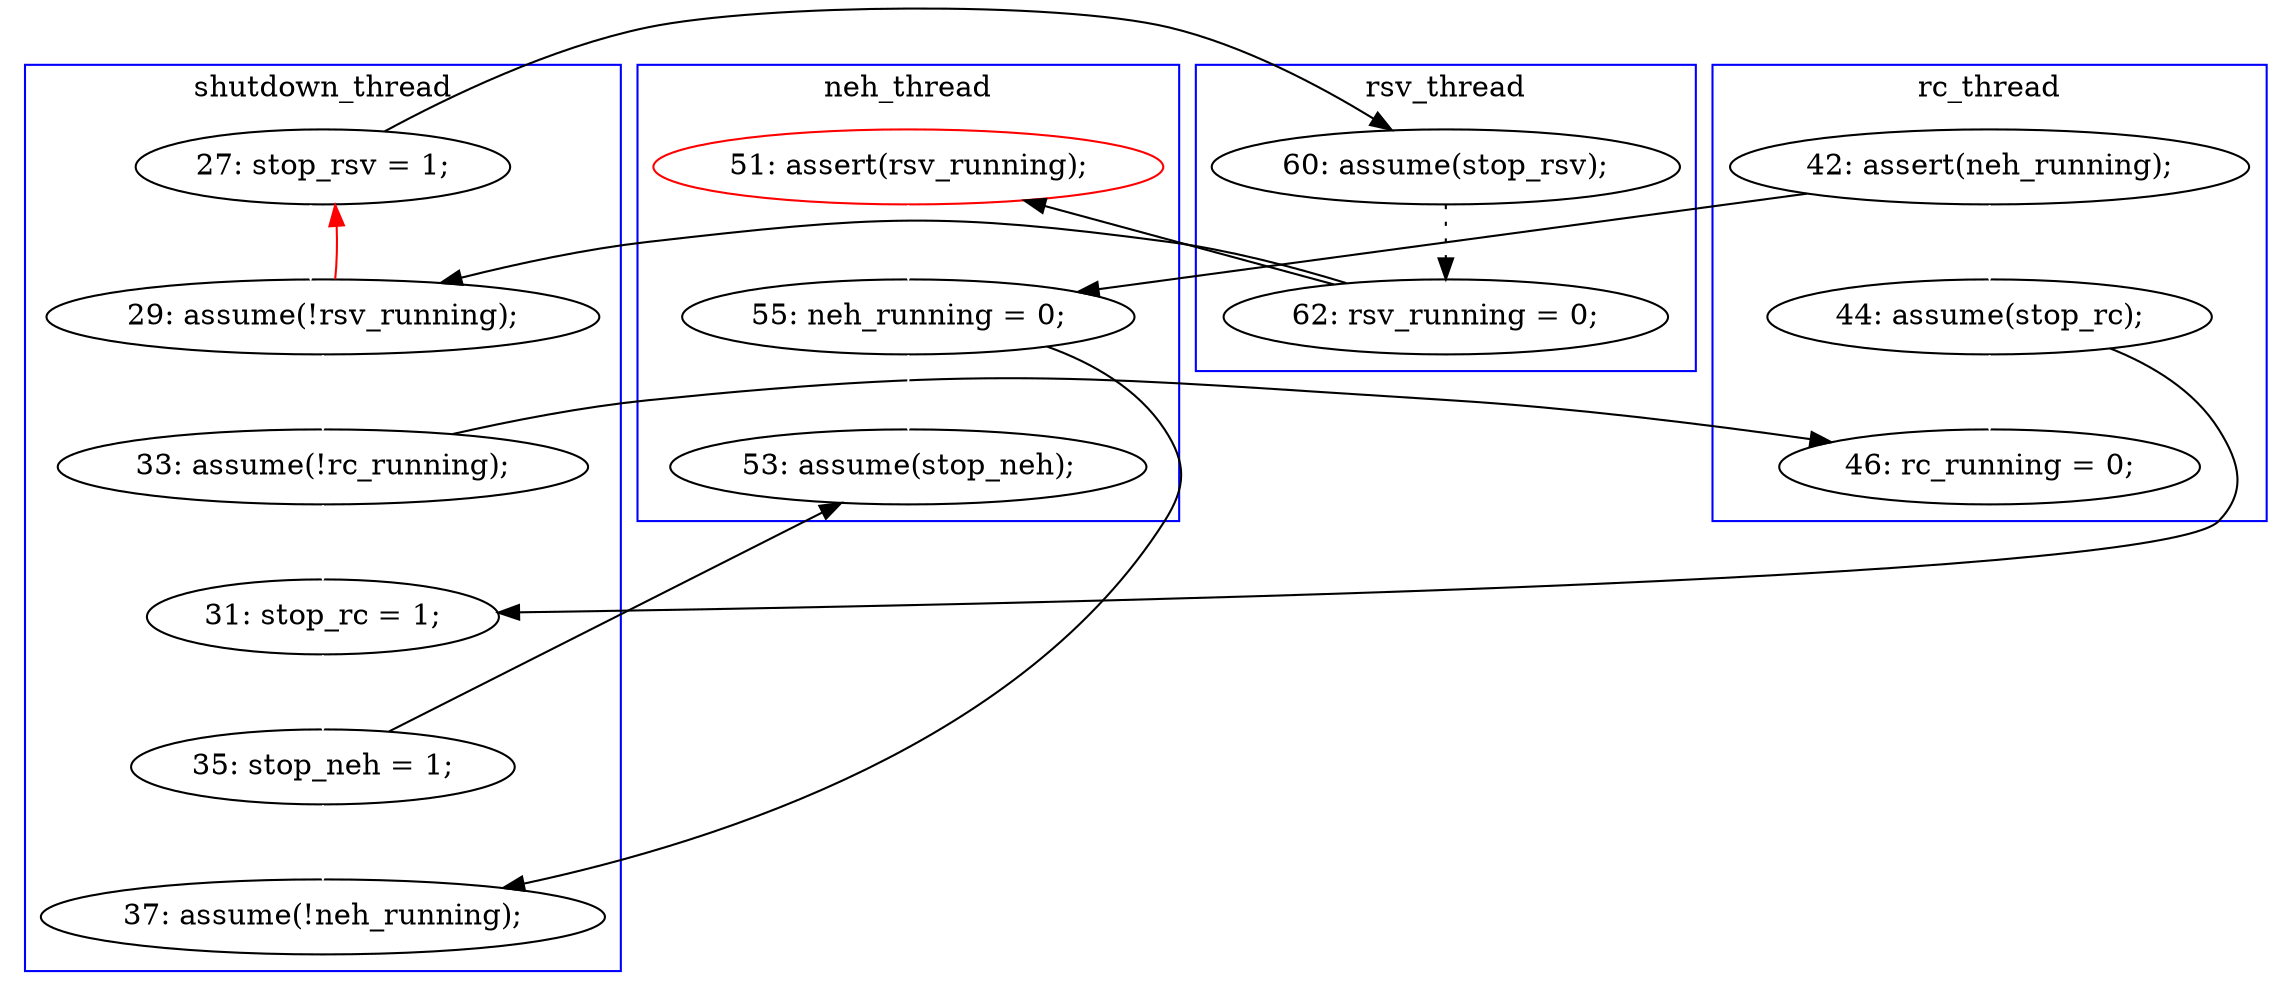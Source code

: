 digraph Counterexample {
	15 -> 17 [color = black, style = solid, constraint = false]
	24 -> 30 [color = white, style = solid]
	29 -> 34 [color = white, style = solid]
	15 -> 21 [color = white, style = solid]
	29 -> 32 [color = black, style = solid, constraint = false]
	31 -> 34 [color = black, style = solid, constraint = false]
	20 -> 29 [color = white, style = solid]
	21 -> 24 [color = white, style = solid]
	12 -> 29 [color = black, style = solid, constraint = false]
	31 -> 32 [color = white, style = solid]
	25 -> 26 [color = white, style = solid]
	12 -> 25 [color = white, style = solid]
	17 -> 19 [color = black, style = dotted]
	25 -> 30 [color = black, style = solid, constraint = false]
	19 -> 20 [color = black, style = solid, constraint = false]
	30 -> 31 [color = white, style = solid]
	19 -> 21 [color = black, style = solid, constraint = false]
	21 -> 15 [color = red, style = solid, constraint = false]
	24 -> 26 [color = black, style = solid, constraint = false]
	subgraph cluster2 {
		label = rc_thread
		color = blue
		26  [label = "46: rc_running = 0;"]
		25  [label = "44: assume(stop_rc);"]
		12  [label = "42: assert(neh_running);"]
	}
	subgraph cluster3 {
		label = neh_thread
		color = blue
		34  [label = "53: assume(stop_neh);"]
		20  [label = "51: assert(rsv_running);", color = red]
		29  [label = "55: neh_running = 0;"]
	}
	subgraph cluster1 {
		label = shutdown_thread
		color = blue
		31  [label = "35: stop_neh = 1;"]
		21  [label = "29: assume(!rsv_running);"]
		24  [label = "33: assume(!rc_running);"]
		15  [label = "27: stop_rsv = 1;"]
		32  [label = "37: assume(!neh_running);"]
		30  [label = "31: stop_rc = 1;"]
	}
	subgraph cluster4 {
		label = rsv_thread
		color = blue
		17  [label = "60: assume(stop_rsv);"]
		19  [label = "62: rsv_running = 0;"]
	}
}
